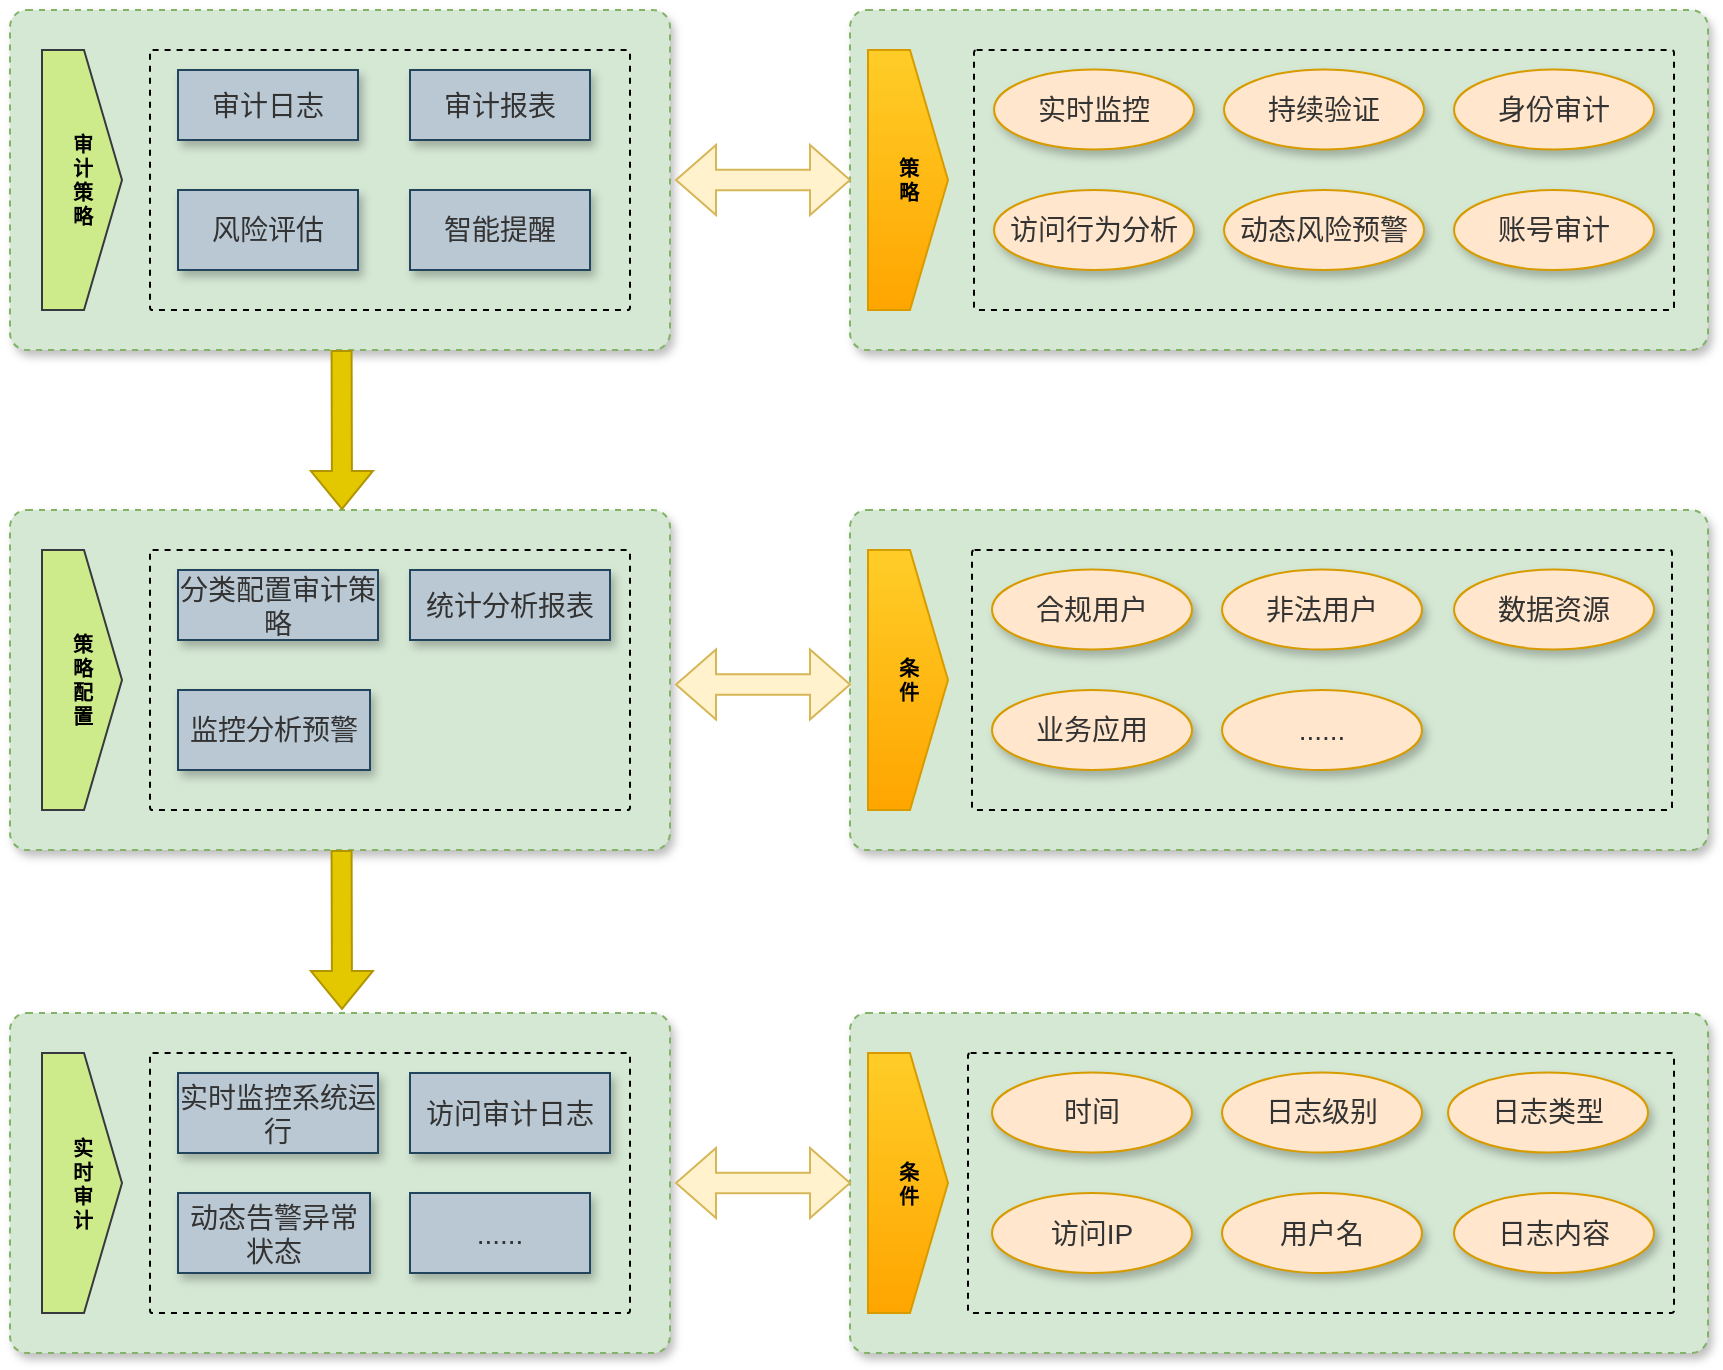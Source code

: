 <mxfile version="19.0.0" type="github" pages="2">
  <diagram id="8Mcmq0ioaoLnQd22ZTMx" name="第 1 页">
    <mxGraphModel dx="1021" dy="551" grid="1" gridSize="10" guides="1" tooltips="1" connect="1" arrows="1" fold="1" page="1" pageScale="1" pageWidth="300" pageHeight="900" math="0" shadow="0">
      <root>
        <mxCell id="0" />
        <mxCell id="1" parent="0" />
        <mxCell id="ox4tvJcsVtgA0NAjYwBi-67" value="" style="rounded=1;whiteSpace=wrap;html=1;shadow=1;fontSize=11;strokeWidth=1;fillColor=#d5e8d4;dashed=1;arcSize=5;strokeColor=#82b366;" vertex="1" parent="1">
          <mxGeometry x="11" y="541.5" width="330" height="170" as="geometry" />
        </mxCell>
        <mxCell id="ox4tvJcsVtgA0NAjYwBi-68" value="" style="text;html=1;fillColor=none;align=center;verticalAlign=middle;whiteSpace=wrap;fontSize=54;fontStyle=1;shadow=0;rounded=1;glass=0;sketch=0;arcSize=1;dashed=1;strokeWidth=1;container=0;strokeColor=default;" vertex="1" parent="1">
          <mxGeometry x="81" y="561.5" width="240" height="130" as="geometry" />
        </mxCell>
        <mxCell id="ox4tvJcsVtgA0NAjYwBi-42" value="" style="rounded=1;whiteSpace=wrap;html=1;shadow=1;fontSize=11;strokeWidth=1;fillColor=#d5e8d4;dashed=1;arcSize=5;strokeColor=#82b366;" vertex="1" parent="1">
          <mxGeometry x="11" y="40" width="330" height="170" as="geometry" />
        </mxCell>
        <mxCell id="ox4tvJcsVtgA0NAjYwBi-55" value="" style="text;html=1;fillColor=none;align=center;verticalAlign=middle;whiteSpace=wrap;fontSize=54;fontStyle=1;shadow=0;rounded=1;glass=0;sketch=0;arcSize=1;dashed=1;strokeWidth=1;container=0;strokeColor=default;" vertex="1" parent="1">
          <mxGeometry x="81" y="60" width="240" height="130" as="geometry" />
        </mxCell>
        <mxCell id="Qy1Y6E39n3u61H79zV9y-25" value="" style="rounded=1;whiteSpace=wrap;html=1;shadow=1;fontSize=11;strokeWidth=1;fillColor=#d5e8d4;dashed=1;arcSize=5;strokeColor=#82b366;" parent="1" vertex="1">
          <mxGeometry x="431" y="40" width="429" height="170" as="geometry" />
        </mxCell>
        <mxCell id="98vJzE4Z4TFfjShBDfRC-30" value="" style="text;html=1;fillColor=none;align=center;verticalAlign=middle;whiteSpace=wrap;fontSize=54;fontStyle=1;shadow=0;rounded=1;glass=0;sketch=0;arcSize=1;dashed=1;strokeWidth=1;container=0;strokeColor=default;" parent="1" vertex="1">
          <mxGeometry x="493" y="60" width="350" height="130" as="geometry" />
        </mxCell>
        <mxCell id="ox4tvJcsVtgA0NAjYwBi-10" value="&lt;span style=&quot;color: rgb(51, 51, 51); font-size: 14px;&quot;&gt;实时监控&lt;/span&gt;" style="ellipse;whiteSpace=wrap;html=1;shadow=1;fontSize=10;fillColor=#ffe6cc;strokeColor=#d79b00;" vertex="1" parent="1">
          <mxGeometry x="503" y="69.75" width="100" height="40" as="geometry" />
        </mxCell>
        <mxCell id="ox4tvJcsVtgA0NAjYwBi-11" value="&lt;span style=&quot;color: rgb(51, 51, 51); font-size: 14px;&quot;&gt;持续验证&lt;/span&gt;" style="ellipse;whiteSpace=wrap;html=1;shadow=1;fontSize=10;fillColor=#ffe6cc;strokeColor=#d79b00;" vertex="1" parent="1">
          <mxGeometry x="618" y="69.75" width="100" height="40" as="geometry" />
        </mxCell>
        <mxCell id="ox4tvJcsVtgA0NAjYwBi-12" value="&lt;span style=&quot;color: rgb(51, 51, 51); font-size: 14px;&quot;&gt;身份审计&lt;/span&gt;" style="ellipse;whiteSpace=wrap;html=1;shadow=1;fontSize=10;fillColor=#ffe6cc;strokeColor=#d79b00;" vertex="1" parent="1">
          <mxGeometry x="733" y="69.75" width="100" height="40" as="geometry" />
        </mxCell>
        <mxCell id="ox4tvJcsVtgA0NAjYwBi-13" value="&lt;span style=&quot;color: rgb(51, 51, 51); font-size: 14px;&quot;&gt;账号审计&lt;/span&gt;" style="ellipse;whiteSpace=wrap;html=1;shadow=1;fontSize=10;fillColor=#ffe6cc;strokeColor=#d79b00;" vertex="1" parent="1">
          <mxGeometry x="733" y="130" width="100" height="40" as="geometry" />
        </mxCell>
        <mxCell id="ox4tvJcsVtgA0NAjYwBi-14" value="&lt;span style=&quot;color: rgb(51, 51, 51); font-size: 14px;&quot;&gt;访问行为分析&lt;/span&gt;" style="ellipse;whiteSpace=wrap;html=1;shadow=1;fontSize=10;fillColor=#ffe6cc;strokeColor=#d79b00;" vertex="1" parent="1">
          <mxGeometry x="503" y="130" width="100" height="40" as="geometry" />
        </mxCell>
        <mxCell id="ox4tvJcsVtgA0NAjYwBi-15" value="&lt;span style=&quot;color: rgb(51, 51, 51); font-size: 14px;&quot;&gt;动态风险预警&lt;/span&gt;" style="ellipse;whiteSpace=wrap;html=1;shadow=1;fontSize=10;fillColor=#ffe6cc;strokeColor=#d79b00;" vertex="1" parent="1">
          <mxGeometry x="618" y="130" width="100" height="40" as="geometry" />
        </mxCell>
        <mxCell id="ox4tvJcsVtgA0NAjYwBi-16" value="" style="rounded=1;whiteSpace=wrap;html=1;shadow=1;fontSize=11;strokeWidth=1;fillColor=#d5e8d4;dashed=1;arcSize=5;strokeColor=#82b366;" vertex="1" parent="1">
          <mxGeometry x="431" y="290" width="429" height="170" as="geometry" />
        </mxCell>
        <mxCell id="ox4tvJcsVtgA0NAjYwBi-17" value="" style="text;html=1;fillColor=none;align=center;verticalAlign=middle;whiteSpace=wrap;fontSize=54;fontStyle=1;shadow=0;rounded=1;glass=0;sketch=0;arcSize=1;dashed=1;strokeWidth=1;container=0;strokeColor=default;" vertex="1" parent="1">
          <mxGeometry x="492" y="310" width="350" height="130" as="geometry" />
        </mxCell>
        <mxCell id="ox4tvJcsVtgA0NAjYwBi-22" value="&lt;span style=&quot;color: rgb(51, 51, 51); font-size: 14px;&quot;&gt;合规用户&lt;/span&gt;" style="ellipse;whiteSpace=wrap;html=1;shadow=1;fontSize=10;fillColor=#ffe6cc;strokeColor=#d79b00;" vertex="1" parent="1">
          <mxGeometry x="502" y="319.75" width="100" height="40" as="geometry" />
        </mxCell>
        <mxCell id="ox4tvJcsVtgA0NAjYwBi-23" value="&lt;span style=&quot;color: rgb(51, 51, 51); font-size: 14px;&quot;&gt;非法用户&lt;/span&gt;" style="ellipse;whiteSpace=wrap;html=1;shadow=1;fontSize=10;fillColor=#ffe6cc;strokeColor=#d79b00;" vertex="1" parent="1">
          <mxGeometry x="617" y="319.75" width="100" height="40" as="geometry" />
        </mxCell>
        <mxCell id="ox4tvJcsVtgA0NAjYwBi-24" value="&lt;span style=&quot;color: rgb(51, 51, 51); font-size: 14px;&quot;&gt;数据资源&lt;/span&gt;" style="ellipse;whiteSpace=wrap;html=1;shadow=1;fontSize=10;fillColor=#ffe6cc;strokeColor=#d79b00;" vertex="1" parent="1">
          <mxGeometry x="733" y="319.75" width="100" height="40" as="geometry" />
        </mxCell>
        <mxCell id="ox4tvJcsVtgA0NAjYwBi-26" value="&lt;span style=&quot;color: rgb(51, 51, 51); font-size: 14px;&quot;&gt;业务应用&lt;/span&gt;" style="ellipse;whiteSpace=wrap;html=1;shadow=1;fontSize=10;fillColor=#ffe6cc;strokeColor=#d79b00;" vertex="1" parent="1">
          <mxGeometry x="502" y="380" width="100" height="40" as="geometry" />
        </mxCell>
        <mxCell id="ox4tvJcsVtgA0NAjYwBi-27" value="&lt;font color=&quot;#333333&quot;&gt;&lt;span style=&quot;font-size: 14px;&quot;&gt;......&lt;/span&gt;&lt;/font&gt;" style="ellipse;whiteSpace=wrap;html=1;shadow=1;fontSize=10;fillColor=#ffe6cc;strokeColor=#d79b00;" vertex="1" parent="1">
          <mxGeometry x="617" y="380" width="100" height="40" as="geometry" />
        </mxCell>
        <mxCell id="ox4tvJcsVtgA0NAjYwBi-28" value="" style="rounded=1;whiteSpace=wrap;html=1;shadow=1;fontSize=11;strokeWidth=1;fillColor=#d5e8d4;dashed=1;arcSize=5;strokeColor=#82b366;" vertex="1" parent="1">
          <mxGeometry x="431" y="541.5" width="429" height="170" as="geometry" />
        </mxCell>
        <mxCell id="ox4tvJcsVtgA0NAjYwBi-29" value="" style="text;html=1;fillColor=none;align=center;verticalAlign=middle;whiteSpace=wrap;fontSize=54;fontStyle=1;shadow=0;rounded=1;glass=0;sketch=0;arcSize=1;dashed=1;strokeWidth=1;container=0;strokeColor=default;" vertex="1" parent="1">
          <mxGeometry x="490" y="561.5" width="353" height="130" as="geometry" />
        </mxCell>
        <mxCell id="ox4tvJcsVtgA0NAjYwBi-33" value="&lt;font color=&quot;#333333&quot;&gt;&lt;span style=&quot;font-size: 14px;&quot;&gt;......&lt;/span&gt;&lt;/font&gt;" style="rounded=0;whiteSpace=wrap;html=1;shadow=1;fontSize=11;strokeColor=#23445d;strokeWidth=1;fillColor=#bac8d3;" vertex="1" parent="1">
          <mxGeometry x="211" y="631.5" width="90" height="40" as="geometry" />
        </mxCell>
        <mxCell id="ox4tvJcsVtgA0NAjYwBi-34" value="&lt;font color=&quot;#333333&quot;&gt;&lt;span style=&quot;font-size: 14px;&quot;&gt;时间&lt;/span&gt;&lt;/font&gt;" style="ellipse;whiteSpace=wrap;html=1;shadow=1;fontSize=10;fillColor=#ffe6cc;strokeColor=#d79b00;" vertex="1" parent="1">
          <mxGeometry x="502" y="571.25" width="100" height="40" as="geometry" />
        </mxCell>
        <mxCell id="ox4tvJcsVtgA0NAjYwBi-35" value="&lt;span style=&quot;color: rgb(51, 51, 51); font-size: 14px;&quot;&gt;日志级别&lt;/span&gt;" style="ellipse;whiteSpace=wrap;html=1;shadow=1;fontSize=10;fillColor=#ffe6cc;strokeColor=#d79b00;" vertex="1" parent="1">
          <mxGeometry x="617" y="571.25" width="100" height="40" as="geometry" />
        </mxCell>
        <mxCell id="ox4tvJcsVtgA0NAjYwBi-36" value="&lt;span style=&quot;color: rgb(51, 51, 51); font-size: 14px;&quot;&gt;日志类型&lt;/span&gt;" style="ellipse;whiteSpace=wrap;html=1;shadow=1;fontSize=10;fillColor=#ffe6cc;strokeColor=#d79b00;" vertex="1" parent="1">
          <mxGeometry x="730" y="571.25" width="100" height="40" as="geometry" />
        </mxCell>
        <mxCell id="ox4tvJcsVtgA0NAjYwBi-37" value="&lt;span style=&quot;color: rgb(51, 51, 51); font-size: 14px;&quot;&gt;日志内容&lt;/span&gt;" style="ellipse;whiteSpace=wrap;html=1;shadow=1;fontSize=10;fillColor=#ffe6cc;strokeColor=#d79b00;" vertex="1" parent="1">
          <mxGeometry x="733" y="631.5" width="100" height="40" as="geometry" />
        </mxCell>
        <mxCell id="ox4tvJcsVtgA0NAjYwBi-38" value="&lt;span style=&quot;color: rgb(51, 51, 51); font-size: 14px;&quot;&gt;访问IP&lt;/span&gt;" style="ellipse;whiteSpace=wrap;html=1;shadow=1;fontSize=10;fillColor=#ffe6cc;strokeColor=#d79b00;" vertex="1" parent="1">
          <mxGeometry x="502" y="631.5" width="100" height="40" as="geometry" />
        </mxCell>
        <mxCell id="ox4tvJcsVtgA0NAjYwBi-39" value="&lt;font color=&quot;#333333&quot;&gt;&lt;span style=&quot;font-size: 14px;&quot;&gt;用户名&lt;/span&gt;&lt;/font&gt;" style="ellipse;whiteSpace=wrap;html=1;shadow=1;fontSize=10;fillColor=#ffe6cc;strokeColor=#d79b00;" vertex="1" parent="1">
          <mxGeometry x="617" y="631.5" width="100" height="40" as="geometry" />
        </mxCell>
        <mxCell id="ox4tvJcsVtgA0NAjYwBi-41" value="&lt;b&gt;策&lt;br&gt;略&lt;/b&gt;" style="html=1;shadow=0;dashed=0;align=center;verticalAlign=middle;shape=mxgraph.arrows2.arrow;dy=0;dx=19;notch=0;fontSize=10;fillColor=#ffcd28;strokeColor=#d79b00;gradientColor=#ffa500;" vertex="1" parent="1">
          <mxGeometry x="440" y="60" width="40" height="130" as="geometry" />
        </mxCell>
        <mxCell id="ox4tvJcsVtgA0NAjYwBi-44" value="&lt;span style=&quot;color: rgb(51, 51, 51); font-size: 14px;&quot;&gt;审计日志&lt;/span&gt;" style="rounded=0;whiteSpace=wrap;html=1;shadow=1;fontSize=11;strokeColor=#23445d;strokeWidth=1;fillColor=#bac8d3;" vertex="1" parent="1">
          <mxGeometry x="95" y="70" width="90" height="35" as="geometry" />
        </mxCell>
        <mxCell id="ox4tvJcsVtgA0NAjYwBi-45" value="&lt;span style=&quot;color: rgb(51, 51, 51); font-size: 14px;&quot;&gt;审计报表&lt;/span&gt;" style="rounded=0;whiteSpace=wrap;html=1;shadow=1;fontSize=11;strokeColor=#23445d;strokeWidth=1;fillColor=#bac8d3;" vertex="1" parent="1">
          <mxGeometry x="211" y="70" width="90" height="35" as="geometry" />
        </mxCell>
        <mxCell id="ox4tvJcsVtgA0NAjYwBi-46" value="&lt;font style=&quot;&quot; color=&quot;#333333&quot;&gt;&lt;span style=&quot;font-size: 14px;&quot;&gt;风险评估&lt;/span&gt;&lt;/font&gt;&lt;span style=&quot;color: rgba(0, 0, 0, 0); font-family: monospace; font-size: 0px; text-align: start;&quot;&gt;%3CmxGraphModel%3E%3Croot%3E%3CmxCell%20id%3D%220%22%2F%3E%3CmxCell%20id%3D%221%22%20parent%3D%220%22%2F%3E%3CmxCell%20id%3D%222%22%20value%3D%22%26lt%3Bb%20style%3D%26quot%3Bcolor%3A%20rgb(51%2C%2051%2C%2051)%3B%20font-size%3A%2014px%3B%26quot%3B%26gt%3B%E5%AE%A1%E8%AE%A1%E6%8A%A5%E8%A1%A8%26lt%3B%2Fb%26gt%3B%22%20style%3D%22rounded%3D0%3BwhiteSpace%3Dwrap%3Bhtml%3D1%3Bshadow%3D1%3BfontSize%3D11%3BstrokeColor%3D%2323445d%3BstrokeWidth%3D1%3BfillColor%3D%23bac8d3%3B%22%20vertex%3D%221%22%20parent%3D%221%22%3E%3CmxGeometry%20x%3D%22220%22%20y%3D%22210%22%20width%3D%22110%22%20height%3D%2245%22%20as%3D%22geometry%22%2F%3E%3C%2FmxCell%3E%3C%2Froot%3E%3C%2FmxGraphModel%3E&lt;/span&gt;" style="rounded=0;whiteSpace=wrap;html=1;shadow=1;fontSize=11;strokeColor=#23445d;strokeWidth=1;fillColor=#bac8d3;" vertex="1" parent="1">
          <mxGeometry x="95" y="130" width="90" height="40" as="geometry" />
        </mxCell>
        <mxCell id="ox4tvJcsVtgA0NAjYwBi-47" value="&lt;font color=&quot;#333333&quot;&gt;&lt;span style=&quot;font-size: 14px;&quot;&gt;智能提醒&lt;/span&gt;&lt;/font&gt;" style="rounded=0;whiteSpace=wrap;html=1;shadow=1;fontSize=11;strokeColor=#23445d;strokeWidth=1;fillColor=#bac8d3;" vertex="1" parent="1">
          <mxGeometry x="211" y="130" width="90" height="40" as="geometry" />
        </mxCell>
        <mxCell id="ox4tvJcsVtgA0NAjYwBi-54" value="&lt;b&gt;审&lt;br&gt;计&lt;br&gt;策&lt;br&gt;略&lt;/b&gt;" style="html=1;shadow=0;dashed=0;align=center;verticalAlign=middle;shape=mxgraph.arrows2.arrow;dy=0;dx=19;notch=0;fontSize=10;fillColor=#cdeb8b;strokeColor=#36393d;" vertex="1" parent="1">
          <mxGeometry x="27" y="60" width="40" height="130" as="geometry" />
        </mxCell>
        <mxCell id="ox4tvJcsVtgA0NAjYwBi-56" value="" style="html=1;shadow=0;dashed=0;align=center;verticalAlign=middle;shape=mxgraph.arrows2.twoWayArrow;dy=0.71;dx=20;fontSize=10;fillColor=#fff2cc;strokeColor=#d6b656;" vertex="1" parent="1">
          <mxGeometry x="344" y="107.5" width="87" height="35" as="geometry" />
        </mxCell>
        <mxCell id="ox4tvJcsVtgA0NAjYwBi-57" value="&lt;b&gt;条&lt;br&gt;件&lt;/b&gt;" style="html=1;shadow=0;dashed=0;align=center;verticalAlign=middle;shape=mxgraph.arrows2.arrow;dy=0;dx=19;notch=0;fontSize=10;fillColor=#ffcd28;strokeColor=#d79b00;gradientColor=#ffa500;" vertex="1" parent="1">
          <mxGeometry x="440" y="310" width="40" height="130" as="geometry" />
        </mxCell>
        <mxCell id="ox4tvJcsVtgA0NAjYwBi-58" value="" style="rounded=1;whiteSpace=wrap;html=1;shadow=1;fontSize=11;strokeWidth=1;fillColor=#d5e8d4;dashed=1;arcSize=5;strokeColor=#82b366;" vertex="1" parent="1">
          <mxGeometry x="11" y="290" width="330" height="170" as="geometry" />
        </mxCell>
        <mxCell id="ox4tvJcsVtgA0NAjYwBi-59" value="" style="text;html=1;fillColor=none;align=center;verticalAlign=middle;whiteSpace=wrap;fontSize=54;fontStyle=1;shadow=0;rounded=1;glass=0;sketch=0;arcSize=1;dashed=1;strokeWidth=1;container=0;strokeColor=default;" vertex="1" parent="1">
          <mxGeometry x="81" y="310" width="240" height="130" as="geometry" />
        </mxCell>
        <mxCell id="ox4tvJcsVtgA0NAjYwBi-60" value="&lt;span style=&quot;color: rgb(51, 51, 51); font-size: 14px;&quot;&gt;分类配置审计策略&lt;/span&gt;" style="rounded=0;whiteSpace=wrap;html=1;shadow=1;fontSize=11;strokeColor=#23445d;strokeWidth=1;fillColor=#bac8d3;" vertex="1" parent="1">
          <mxGeometry x="95" y="320" width="100" height="35" as="geometry" />
        </mxCell>
        <mxCell id="ox4tvJcsVtgA0NAjYwBi-61" value="&lt;span style=&quot;color: rgb(51, 51, 51); font-size: 14px;&quot;&gt;统计分析报表&lt;/span&gt;" style="rounded=0;whiteSpace=wrap;html=1;shadow=1;fontSize=11;strokeColor=#23445d;strokeWidth=1;fillColor=#bac8d3;" vertex="1" parent="1">
          <mxGeometry x="211" y="320" width="100" height="35" as="geometry" />
        </mxCell>
        <mxCell id="ox4tvJcsVtgA0NAjYwBi-62" value="&lt;span style=&quot;color: rgb(51, 51, 51); font-size: 14px;&quot;&gt;监控分析预警&lt;/span&gt;" style="rounded=0;whiteSpace=wrap;html=1;shadow=1;fontSize=11;strokeColor=#23445d;strokeWidth=1;fillColor=#bac8d3;" vertex="1" parent="1">
          <mxGeometry x="95" y="380" width="96" height="40" as="geometry" />
        </mxCell>
        <mxCell id="ox4tvJcsVtgA0NAjYwBi-64" value="&lt;b&gt;策&lt;br&gt;略&lt;br&gt;配&lt;br&gt;置&lt;/b&gt;" style="html=1;shadow=0;dashed=0;align=center;verticalAlign=middle;shape=mxgraph.arrows2.arrow;dy=0;dx=19;notch=0;fontSize=10;fillColor=#cdeb8b;strokeColor=#36393d;" vertex="1" parent="1">
          <mxGeometry x="27" y="310" width="40" height="130" as="geometry" />
        </mxCell>
        <mxCell id="ox4tvJcsVtgA0NAjYwBi-65" value="" style="html=1;shadow=0;dashed=0;align=center;verticalAlign=middle;shape=mxgraph.arrows2.twoWayArrow;dy=0.71;dx=20;fontSize=10;fillColor=#fff2cc;strokeColor=#d6b656;" vertex="1" parent="1">
          <mxGeometry x="344" y="359.75" width="87" height="35" as="geometry" />
        </mxCell>
        <mxCell id="ox4tvJcsVtgA0NAjYwBi-66" value="&lt;b&gt;条&lt;br&gt;件&lt;/b&gt;" style="html=1;shadow=0;dashed=0;align=center;verticalAlign=middle;shape=mxgraph.arrows2.arrow;dy=0;dx=19;notch=0;fontSize=10;fillColor=#ffcd28;strokeColor=#d79b00;gradientColor=#ffa500;" vertex="1" parent="1">
          <mxGeometry x="440" y="561.5" width="40" height="130" as="geometry" />
        </mxCell>
        <mxCell id="ox4tvJcsVtgA0NAjYwBi-69" value="&lt;span style=&quot;color: rgb(51, 51, 51); font-size: 14px;&quot;&gt;实时监控系统运行&lt;/span&gt;" style="rounded=0;whiteSpace=wrap;html=1;shadow=1;fontSize=11;strokeColor=#23445d;strokeWidth=1;fillColor=#bac8d3;" vertex="1" parent="1">
          <mxGeometry x="95" y="571.5" width="100" height="40" as="geometry" />
        </mxCell>
        <mxCell id="ox4tvJcsVtgA0NAjYwBi-70" value="&lt;span style=&quot;color: rgb(51, 51, 51); font-size: 14px;&quot;&gt;访问审计日志&lt;/span&gt;" style="rounded=0;whiteSpace=wrap;html=1;shadow=1;fontSize=11;strokeColor=#23445d;strokeWidth=1;fillColor=#bac8d3;" vertex="1" parent="1">
          <mxGeometry x="211" y="571.5" width="100" height="40" as="geometry" />
        </mxCell>
        <mxCell id="ox4tvJcsVtgA0NAjYwBi-71" value="&lt;span style=&quot;color: rgb(51, 51, 51); font-size: 14px;&quot;&gt;动态告警异常状态&lt;/span&gt;" style="rounded=0;whiteSpace=wrap;html=1;shadow=1;fontSize=11;strokeColor=#23445d;strokeWidth=1;fillColor=#bac8d3;" vertex="1" parent="1">
          <mxGeometry x="95" y="631.5" width="96" height="40" as="geometry" />
        </mxCell>
        <mxCell id="ox4tvJcsVtgA0NAjYwBi-72" value="&lt;b&gt;实&lt;br&gt;时&lt;br&gt;审&lt;br&gt;计&lt;/b&gt;" style="html=1;shadow=0;dashed=0;align=center;verticalAlign=middle;shape=mxgraph.arrows2.arrow;dy=0;dx=19;notch=0;fontSize=10;fillColor=#cdeb8b;strokeColor=#36393d;" vertex="1" parent="1">
          <mxGeometry x="27" y="561.5" width="40" height="130" as="geometry" />
        </mxCell>
        <mxCell id="ox4tvJcsVtgA0NAjYwBi-73" value="" style="html=1;shadow=0;dashed=0;align=center;verticalAlign=middle;shape=mxgraph.arrows2.twoWayArrow;dy=0.71;dx=20;fontSize=10;fillColor=#fff2cc;strokeColor=#d6b656;" vertex="1" parent="1">
          <mxGeometry x="344" y="609" width="87" height="35" as="geometry" />
        </mxCell>
        <mxCell id="ox4tvJcsVtgA0NAjYwBi-75" value="" style="shape=flexArrow;endArrow=classic;html=1;rounded=0;fontSize=10;fillColor=#e3c800;strokeColor=#B09500;" edge="1" parent="1">
          <mxGeometry width="50" height="50" relative="1" as="geometry">
            <mxPoint x="176.79" y="210" as="sourcePoint" />
            <mxPoint x="177" y="290" as="targetPoint" />
          </mxGeometry>
        </mxCell>
        <mxCell id="ox4tvJcsVtgA0NAjYwBi-76" value="" style="shape=flexArrow;endArrow=classic;html=1;rounded=0;fontSize=10;fillColor=#e3c800;strokeColor=#B09500;" edge="1" parent="1">
          <mxGeometry width="50" height="50" relative="1" as="geometry">
            <mxPoint x="176.79" y="460" as="sourcePoint" />
            <mxPoint x="177" y="540" as="targetPoint" />
          </mxGeometry>
        </mxCell>
      </root>
    </mxGraphModel>
  </diagram>
  <diagram id="HrFjFPu9NfcljseWr6zG" name="第 2 页">
    <mxGraphModel dx="868" dy="525" grid="1" gridSize="10" guides="1" tooltips="1" connect="1" arrows="1" fold="1" page="1" pageScale="1" pageWidth="300" pageHeight="900" math="0" shadow="0">
      <root>
        <mxCell id="0" />
        <mxCell id="1" parent="0" />
      </root>
    </mxGraphModel>
  </diagram>
</mxfile>

